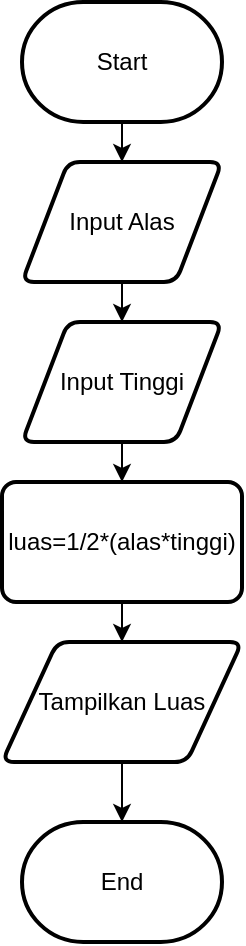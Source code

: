 <mxfile version="21.6.8" type="github" pages="5">
  <diagram name="menghitung luas segitiga" id="02AUiCBUXTpu5wbuscKD">
    <mxGraphModel dx="794" dy="502" grid="1" gridSize="10" guides="1" tooltips="1" connect="1" arrows="1" fold="1" page="1" pageScale="1" pageWidth="827" pageHeight="1169" math="0" shadow="0">
      <root>
        <mxCell id="0" />
        <mxCell id="1" parent="0" />
        <mxCell id="TOHR-k1hnIP0gA2bytH3-19" style="edgeStyle=orthogonalEdgeStyle;rounded=0;orthogonalLoop=1;jettySize=auto;html=1;" parent="1" source="TOHR-k1hnIP0gA2bytH3-12" target="TOHR-k1hnIP0gA2bytH3-16" edge="1">
          <mxGeometry relative="1" as="geometry" />
        </mxCell>
        <mxCell id="TOHR-k1hnIP0gA2bytH3-12" value="Start" style="strokeWidth=2;html=1;shape=mxgraph.flowchart.terminator;whiteSpace=wrap;" parent="1" vertex="1">
          <mxGeometry x="330" y="40" width="100" height="60" as="geometry" />
        </mxCell>
        <mxCell id="TOHR-k1hnIP0gA2bytH3-23" style="edgeStyle=orthogonalEdgeStyle;rounded=0;orthogonalLoop=1;jettySize=auto;html=1;entryX=0.5;entryY=0;entryDx=0;entryDy=0;" parent="1" source="TOHR-k1hnIP0gA2bytH3-14" target="TOHR-k1hnIP0gA2bytH3-24" edge="1">
          <mxGeometry relative="1" as="geometry" />
        </mxCell>
        <mxCell id="TOHR-k1hnIP0gA2bytH3-14" value="luas=1/2*(alas*tinggi)" style="rounded=1;whiteSpace=wrap;html=1;absoluteArcSize=1;arcSize=14;strokeWidth=2;" parent="1" vertex="1">
          <mxGeometry x="320" y="280" width="120" height="60" as="geometry" />
        </mxCell>
        <mxCell id="TOHR-k1hnIP0gA2bytH3-15" value="End" style="strokeWidth=2;html=1;shape=mxgraph.flowchart.terminator;whiteSpace=wrap;" parent="1" vertex="1">
          <mxGeometry x="330" y="450" width="100" height="60" as="geometry" />
        </mxCell>
        <mxCell id="TOHR-k1hnIP0gA2bytH3-21" style="edgeStyle=orthogonalEdgeStyle;rounded=0;orthogonalLoop=1;jettySize=auto;html=1;" parent="1" source="TOHR-k1hnIP0gA2bytH3-16" target="TOHR-k1hnIP0gA2bytH3-17" edge="1">
          <mxGeometry relative="1" as="geometry" />
        </mxCell>
        <mxCell id="TOHR-k1hnIP0gA2bytH3-16" value="Input Alas" style="shape=parallelogram;html=1;strokeWidth=2;perimeter=parallelogramPerimeter;whiteSpace=wrap;rounded=1;arcSize=12;size=0.23;" parent="1" vertex="1">
          <mxGeometry x="330" y="120" width="100" height="60" as="geometry" />
        </mxCell>
        <mxCell id="TOHR-k1hnIP0gA2bytH3-22" style="edgeStyle=orthogonalEdgeStyle;rounded=0;orthogonalLoop=1;jettySize=auto;html=1;" parent="1" source="TOHR-k1hnIP0gA2bytH3-17" target="TOHR-k1hnIP0gA2bytH3-14" edge="1">
          <mxGeometry relative="1" as="geometry" />
        </mxCell>
        <mxCell id="TOHR-k1hnIP0gA2bytH3-17" value="Input Tinggi" style="shape=parallelogram;html=1;strokeWidth=2;perimeter=parallelogramPerimeter;whiteSpace=wrap;rounded=1;arcSize=12;size=0.23;" parent="1" vertex="1">
          <mxGeometry x="330" y="200" width="100" height="60" as="geometry" />
        </mxCell>
        <mxCell id="TOHR-k1hnIP0gA2bytH3-25" style="edgeStyle=orthogonalEdgeStyle;rounded=0;orthogonalLoop=1;jettySize=auto;html=1;" parent="1" source="TOHR-k1hnIP0gA2bytH3-24" target="TOHR-k1hnIP0gA2bytH3-15" edge="1">
          <mxGeometry relative="1" as="geometry" />
        </mxCell>
        <mxCell id="TOHR-k1hnIP0gA2bytH3-24" value="Tampilkan Luas" style="shape=parallelogram;html=1;strokeWidth=2;perimeter=parallelogramPerimeter;whiteSpace=wrap;rounded=1;arcSize=12;size=0.23;" parent="1" vertex="1">
          <mxGeometry x="320" y="360" width="120" height="60" as="geometry" />
        </mxCell>
      </root>
    </mxGraphModel>
  </diagram>
  <diagram id="8VTxvFwr_7CSF54wP58C" name="Memeriksa tahun kabisat">
    <mxGraphModel dx="794" dy="502" grid="1" gridSize="10" guides="1" tooltips="1" connect="1" arrows="1" fold="1" page="1" pageScale="1" pageWidth="827" pageHeight="1169" math="0" shadow="0">
      <root>
        <mxCell id="0" />
        <mxCell id="1" parent="0" />
        <mxCell id="DsSLYKMkiSOnTwV5Oxru-4" style="edgeStyle=orthogonalEdgeStyle;rounded=0;orthogonalLoop=1;jettySize=auto;html=1;" parent="1" source="DsSLYKMkiSOnTwV5Oxru-1" target="DsSLYKMkiSOnTwV5Oxru-2" edge="1">
          <mxGeometry relative="1" as="geometry" />
        </mxCell>
        <mxCell id="DsSLYKMkiSOnTwV5Oxru-1" value="start" style="strokeWidth=2;html=1;shape=mxgraph.flowchart.terminator;whiteSpace=wrap;" parent="1" vertex="1">
          <mxGeometry x="360" y="60" width="100" height="60" as="geometry" />
        </mxCell>
        <mxCell id="DsSLYKMkiSOnTwV5Oxru-5" style="edgeStyle=orthogonalEdgeStyle;rounded=0;orthogonalLoop=1;jettySize=auto;html=1;entryX=0.5;entryY=0;entryDx=0;entryDy=0;entryPerimeter=0;" parent="1" source="DsSLYKMkiSOnTwV5Oxru-2" target="DsSLYKMkiSOnTwV5Oxru-3" edge="1">
          <mxGeometry relative="1" as="geometry" />
        </mxCell>
        <mxCell id="DsSLYKMkiSOnTwV5Oxru-2" value="INPUT tahun" style="shape=parallelogram;html=1;strokeWidth=2;perimeter=parallelogramPerimeter;whiteSpace=wrap;rounded=1;arcSize=12;size=0.23;" parent="1" vertex="1">
          <mxGeometry x="345" y="170" width="130" height="60" as="geometry" />
        </mxCell>
        <mxCell id="DsSLYKMkiSOnTwV5Oxru-7" style="edgeStyle=orthogonalEdgeStyle;rounded=0;orthogonalLoop=1;jettySize=auto;html=1;" parent="1" source="DsSLYKMkiSOnTwV5Oxru-3" target="DsSLYKMkiSOnTwV5Oxru-6" edge="1">
          <mxGeometry relative="1" as="geometry" />
        </mxCell>
        <mxCell id="DsSLYKMkiSOnTwV5Oxru-9" value="False" style="edgeLabel;html=1;align=center;verticalAlign=middle;resizable=0;points=[];" parent="DsSLYKMkiSOnTwV5Oxru-7" vertex="1" connectable="0">
          <mxGeometry x="-0.308" relative="1" as="geometry">
            <mxPoint y="-12" as="offset" />
          </mxGeometry>
        </mxCell>
        <mxCell id="DsSLYKMkiSOnTwV5Oxru-10" style="edgeStyle=orthogonalEdgeStyle;rounded=0;orthogonalLoop=1;jettySize=auto;html=1;" parent="1" source="DsSLYKMkiSOnTwV5Oxru-3" target="DsSLYKMkiSOnTwV5Oxru-8" edge="1">
          <mxGeometry relative="1" as="geometry" />
        </mxCell>
        <mxCell id="DsSLYKMkiSOnTwV5Oxru-11" value="True" style="edgeLabel;html=1;align=center;verticalAlign=middle;resizable=0;points=[];" parent="DsSLYKMkiSOnTwV5Oxru-10" vertex="1" connectable="0">
          <mxGeometry x="-0.302" y="-2" relative="1" as="geometry">
            <mxPoint x="-18" as="offset" />
          </mxGeometry>
        </mxCell>
        <mxCell id="DsSLYKMkiSOnTwV5Oxru-3" value="tahun % 4 === 0" style="strokeWidth=2;html=1;shape=mxgraph.flowchart.decision;whiteSpace=wrap;" parent="1" vertex="1">
          <mxGeometry x="360" y="272" width="100" height="100" as="geometry" />
        </mxCell>
        <mxCell id="RmnDNGgfrQf4xBMAMTiG-1" style="edgeStyle=orthogonalEdgeStyle;rounded=0;orthogonalLoop=1;jettySize=auto;html=1;" edge="1" parent="1" source="DsSLYKMkiSOnTwV5Oxru-6">
          <mxGeometry relative="1" as="geometry">
            <mxPoint x="410" y="510" as="targetPoint" />
            <Array as="points">
              <mxPoint x="590" y="510" />
            </Array>
          </mxGeometry>
        </mxCell>
        <mxCell id="DsSLYKMkiSOnTwV5Oxru-6" value="Bukan Tahun Kabisat" style="shape=parallelogram;html=1;strokeWidth=2;perimeter=parallelogramPerimeter;whiteSpace=wrap;rounded=1;arcSize=12;size=0.23;" parent="1" vertex="1">
          <mxGeometry x="540" y="292" width="100" height="60" as="geometry" />
        </mxCell>
        <mxCell id="DsSLYKMkiSOnTwV5Oxru-13" style="edgeStyle=orthogonalEdgeStyle;rounded=0;orthogonalLoop=1;jettySize=auto;html=1;" parent="1" source="DsSLYKMkiSOnTwV5Oxru-8" target="DsSLYKMkiSOnTwV5Oxru-12" edge="1">
          <mxGeometry relative="1" as="geometry" />
        </mxCell>
        <mxCell id="DsSLYKMkiSOnTwV5Oxru-8" value="Tahun Kabisat" style="shape=parallelogram;html=1;strokeWidth=2;perimeter=parallelogramPerimeter;whiteSpace=wrap;rounded=1;arcSize=12;size=0.23;" parent="1" vertex="1">
          <mxGeometry x="345" y="410" width="130" height="60" as="geometry" />
        </mxCell>
        <mxCell id="DsSLYKMkiSOnTwV5Oxru-12" value="end" style="strokeWidth=2;html=1;shape=mxgraph.flowchart.terminator;whiteSpace=wrap;" parent="1" vertex="1">
          <mxGeometry x="360" y="540" width="100" height="60" as="geometry" />
        </mxCell>
      </root>
    </mxGraphModel>
  </diagram>
  <diagram id="Jne6avahhgXd1REMLqCU" name="mencari nilai maksimum dari tiga bilangan.">
    <mxGraphModel dx="794" dy="502" grid="1" gridSize="10" guides="1" tooltips="1" connect="1" arrows="1" fold="1" page="1" pageScale="1" pageWidth="827" pageHeight="1169" math="0" shadow="0">
      <root>
        <mxCell id="0" />
        <mxCell id="1" parent="0" />
        <mxCell id="a22DYNZ7jK0mMIBT_VQ2-4" style="edgeStyle=orthogonalEdgeStyle;rounded=0;orthogonalLoop=1;jettySize=auto;html=1;entryX=0.5;entryY=0;entryDx=0;entryDy=0;" edge="1" parent="1" source="a22DYNZ7jK0mMIBT_VQ2-1" target="a22DYNZ7jK0mMIBT_VQ2-2">
          <mxGeometry relative="1" as="geometry" />
        </mxCell>
        <mxCell id="a22DYNZ7jK0mMIBT_VQ2-1" value="start" style="strokeWidth=2;html=1;shape=mxgraph.flowchart.terminator;whiteSpace=wrap;" vertex="1" parent="1">
          <mxGeometry x="364" y="90" width="100" height="60" as="geometry" />
        </mxCell>
        <mxCell id="a22DYNZ7jK0mMIBT_VQ2-5" style="edgeStyle=orthogonalEdgeStyle;rounded=0;orthogonalLoop=1;jettySize=auto;html=1;entryX=0.5;entryY=0;entryDx=0;entryDy=0;entryPerimeter=0;" edge="1" parent="1" source="a22DYNZ7jK0mMIBT_VQ2-2" target="a22DYNZ7jK0mMIBT_VQ2-3">
          <mxGeometry relative="1" as="geometry" />
        </mxCell>
        <mxCell id="a22DYNZ7jK0mMIBT_VQ2-2" value="INPUT&lt;br&gt;a b c" style="shape=parallelogram;html=1;strokeWidth=2;perimeter=parallelogramPerimeter;whiteSpace=wrap;rounded=1;arcSize=12;size=0.23;" vertex="1" parent="1">
          <mxGeometry x="364" y="190" width="100" height="60" as="geometry" />
        </mxCell>
        <mxCell id="a22DYNZ7jK0mMIBT_VQ2-7" style="edgeStyle=orthogonalEdgeStyle;rounded=0;orthogonalLoop=1;jettySize=auto;html=1;entryX=0;entryY=0.5;entryDx=0;entryDy=0;" edge="1" parent="1" source="a22DYNZ7jK0mMIBT_VQ2-3" target="a22DYNZ7jK0mMIBT_VQ2-6">
          <mxGeometry relative="1" as="geometry" />
        </mxCell>
        <mxCell id="a22DYNZ7jK0mMIBT_VQ2-12" value="True" style="edgeLabel;html=1;align=center;verticalAlign=middle;resizable=0;points=[];" vertex="1" connectable="0" parent="a22DYNZ7jK0mMIBT_VQ2-7">
          <mxGeometry x="-0.039" y="-3" relative="1" as="geometry">
            <mxPoint y="-13" as="offset" />
          </mxGeometry>
        </mxCell>
        <mxCell id="a22DYNZ7jK0mMIBT_VQ2-13" style="edgeStyle=orthogonalEdgeStyle;rounded=0;orthogonalLoop=1;jettySize=auto;html=1;entryX=0.5;entryY=0;entryDx=0;entryDy=0;entryPerimeter=0;" edge="1" parent="1" source="a22DYNZ7jK0mMIBT_VQ2-3" target="a22DYNZ7jK0mMIBT_VQ2-10">
          <mxGeometry relative="1" as="geometry" />
        </mxCell>
        <mxCell id="a22DYNZ7jK0mMIBT_VQ2-14" value="false" style="edgeLabel;html=1;align=center;verticalAlign=middle;resizable=0;points=[];" vertex="1" connectable="0" parent="a22DYNZ7jK0mMIBT_VQ2-13">
          <mxGeometry x="-0.267" y="-1" relative="1" as="geometry">
            <mxPoint x="-23" as="offset" />
          </mxGeometry>
        </mxCell>
        <mxCell id="a22DYNZ7jK0mMIBT_VQ2-3" value="a&amp;gt;b &amp;amp;&amp;amp; a&amp;gt;c" style="strokeWidth=2;html=1;shape=mxgraph.flowchart.decision;whiteSpace=wrap;" vertex="1" parent="1">
          <mxGeometry x="364" y="280" width="100" height="100" as="geometry" />
        </mxCell>
        <mxCell id="A-4XPLZfIWS83YfoaGdG-9" style="edgeStyle=orthogonalEdgeStyle;rounded=0;orthogonalLoop=1;jettySize=auto;html=1;" edge="1" parent="1">
          <mxGeometry relative="1" as="geometry">
            <mxPoint x="415" y="670" as="targetPoint" />
            <mxPoint x="525" y="360" as="sourcePoint" />
            <Array as="points">
              <mxPoint x="525" y="670" />
            </Array>
          </mxGeometry>
        </mxCell>
        <mxCell id="a22DYNZ7jK0mMIBT_VQ2-6" value="tampil a" style="shape=parallelogram;html=1;strokeWidth=2;perimeter=parallelogramPerimeter;whiteSpace=wrap;rounded=1;arcSize=12;size=0.23;" vertex="1" parent="1">
          <mxGeometry x="500" y="300" width="100" height="60" as="geometry" />
        </mxCell>
        <mxCell id="A-4XPLZfIWS83YfoaGdG-6" style="edgeStyle=orthogonalEdgeStyle;rounded=0;orthogonalLoop=1;jettySize=auto;html=1;entryX=0.5;entryY=0;entryDx=0;entryDy=0;entryPerimeter=0;" edge="1" parent="1" source="a22DYNZ7jK0mMIBT_VQ2-8" target="A-4XPLZfIWS83YfoaGdG-5">
          <mxGeometry relative="1" as="geometry" />
        </mxCell>
        <mxCell id="a22DYNZ7jK0mMIBT_VQ2-8" value="tampil c" style="shape=parallelogram;html=1;strokeWidth=2;perimeter=parallelogramPerimeter;whiteSpace=wrap;rounded=1;arcSize=12;size=0.23;" vertex="1" parent="1">
          <mxGeometry x="364" y="585" width="100" height="60" as="geometry" />
        </mxCell>
        <mxCell id="A-4XPLZfIWS83YfoaGdG-7" style="edgeStyle=orthogonalEdgeStyle;rounded=0;orthogonalLoop=1;jettySize=auto;html=1;" edge="1" parent="1">
          <mxGeometry relative="1" as="geometry">
            <mxPoint x="275" y="520" as="sourcePoint" />
            <mxPoint x="415" y="670" as="targetPoint" />
            <Array as="points">
              <mxPoint x="275" y="670" />
            </Array>
          </mxGeometry>
        </mxCell>
        <mxCell id="a22DYNZ7jK0mMIBT_VQ2-9" value="tampil b" style="shape=parallelogram;html=1;strokeWidth=2;perimeter=parallelogramPerimeter;whiteSpace=wrap;rounded=1;arcSize=12;size=0.23;" vertex="1" parent="1">
          <mxGeometry x="230" y="460" width="100" height="60" as="geometry" />
        </mxCell>
        <mxCell id="A-4XPLZfIWS83YfoaGdG-1" style="edgeStyle=orthogonalEdgeStyle;rounded=0;orthogonalLoop=1;jettySize=auto;html=1;entryX=1;entryY=0.5;entryDx=0;entryDy=0;" edge="1" parent="1" source="a22DYNZ7jK0mMIBT_VQ2-10" target="a22DYNZ7jK0mMIBT_VQ2-9">
          <mxGeometry relative="1" as="geometry" />
        </mxCell>
        <mxCell id="A-4XPLZfIWS83YfoaGdG-2" value="True" style="edgeLabel;html=1;align=center;verticalAlign=middle;resizable=0;points=[];" vertex="1" connectable="0" parent="A-4XPLZfIWS83YfoaGdG-1">
          <mxGeometry x="0.229" y="2" relative="1" as="geometry">
            <mxPoint y="-12" as="offset" />
          </mxGeometry>
        </mxCell>
        <mxCell id="A-4XPLZfIWS83YfoaGdG-3" style="edgeStyle=orthogonalEdgeStyle;rounded=0;orthogonalLoop=1;jettySize=auto;html=1;entryX=0.5;entryY=0;entryDx=0;entryDy=0;" edge="1" parent="1" source="a22DYNZ7jK0mMIBT_VQ2-10" target="a22DYNZ7jK0mMIBT_VQ2-8">
          <mxGeometry relative="1" as="geometry" />
        </mxCell>
        <mxCell id="A-4XPLZfIWS83YfoaGdG-4" value="false" style="edgeLabel;html=1;align=center;verticalAlign=middle;resizable=0;points=[];" vertex="1" connectable="0" parent="A-4XPLZfIWS83YfoaGdG-3">
          <mxGeometry x="-0.04" y="-1" relative="1" as="geometry">
            <mxPoint x="-23" y="-4" as="offset" />
          </mxGeometry>
        </mxCell>
        <mxCell id="a22DYNZ7jK0mMIBT_VQ2-10" value="b&amp;gt;a &amp;amp;&amp;amp; b&amp;gt;c" style="strokeWidth=2;html=1;shape=mxgraph.flowchart.decision;whiteSpace=wrap;" vertex="1" parent="1">
          <mxGeometry x="364" y="440" width="100" height="100" as="geometry" />
        </mxCell>
        <mxCell id="a22DYNZ7jK0mMIBT_VQ2-11" style="edgeStyle=orthogonalEdgeStyle;rounded=0;orthogonalLoop=1;jettySize=auto;html=1;exitX=0.5;exitY=1;exitDx=0;exitDy=0;" edge="1" parent="1" source="a22DYNZ7jK0mMIBT_VQ2-6" target="a22DYNZ7jK0mMIBT_VQ2-6">
          <mxGeometry relative="1" as="geometry" />
        </mxCell>
        <mxCell id="A-4XPLZfIWS83YfoaGdG-5" value="end" style="strokeWidth=2;html=1;shape=mxgraph.flowchart.terminator;whiteSpace=wrap;" vertex="1" parent="1">
          <mxGeometry x="364" y="710" width="100" height="60" as="geometry" />
        </mxCell>
      </root>
    </mxGraphModel>
  </diagram>
  <diagram id="m0BaogjLjCuBq9SJ7uEn" name="menghitung faktorial suatu bilangan.">
    <mxGraphModel dx="794" dy="502" grid="1" gridSize="10" guides="1" tooltips="1" connect="1" arrows="1" fold="1" page="1" pageScale="1" pageWidth="827" pageHeight="1169" math="0" shadow="0">
      <root>
        <mxCell id="0" />
        <mxCell id="1" parent="0" />
        <mxCell id="Kvu-teHSeutlKo2wMnfb-3" style="edgeStyle=orthogonalEdgeStyle;rounded=0;orthogonalLoop=1;jettySize=auto;html=1;" edge="1" parent="1" source="Kvu-teHSeutlKo2wMnfb-1" target="Kvu-teHSeutlKo2wMnfb-2">
          <mxGeometry relative="1" as="geometry" />
        </mxCell>
        <mxCell id="Kvu-teHSeutlKo2wMnfb-1" value="start" style="strokeWidth=2;html=1;shape=mxgraph.flowchart.terminator;whiteSpace=wrap;" vertex="1" parent="1">
          <mxGeometry x="340" y="100" width="100" height="60" as="geometry" />
        </mxCell>
        <mxCell id="Kvu-teHSeutlKo2wMnfb-5" style="edgeStyle=orthogonalEdgeStyle;rounded=0;orthogonalLoop=1;jettySize=auto;html=1;" edge="1" parent="1" source="Kvu-teHSeutlKo2wMnfb-2" target="Kvu-teHSeutlKo2wMnfb-4">
          <mxGeometry relative="1" as="geometry" />
        </mxCell>
        <mxCell id="Kvu-teHSeutlKo2wMnfb-2" value="masukan nilai number" style="shape=parallelogram;html=1;strokeWidth=2;perimeter=parallelogramPerimeter;whiteSpace=wrap;rounded=1;arcSize=12;size=0.23;" vertex="1" parent="1">
          <mxGeometry x="305" y="210" width="170" height="60" as="geometry" />
        </mxCell>
        <mxCell id="Kvu-teHSeutlKo2wMnfb-7" style="edgeStyle=orthogonalEdgeStyle;rounded=0;orthogonalLoop=1;jettySize=auto;html=1;entryX=0;entryY=0.5;entryDx=0;entryDy=0;" edge="1" parent="1" source="Kvu-teHSeutlKo2wMnfb-4" target="Kvu-teHSeutlKo2wMnfb-6">
          <mxGeometry relative="1" as="geometry" />
        </mxCell>
        <mxCell id="Kvu-teHSeutlKo2wMnfb-8" value="true" style="edgeLabel;html=1;align=center;verticalAlign=middle;resizable=0;points=[];" vertex="1" connectable="0" parent="Kvu-teHSeutlKo2wMnfb-7">
          <mxGeometry x="-0.103" y="3" relative="1" as="geometry">
            <mxPoint y="-7" as="offset" />
          </mxGeometry>
        </mxCell>
        <mxCell id="Kvu-teHSeutlKo2wMnfb-16" style="edgeStyle=orthogonalEdgeStyle;rounded=0;orthogonalLoop=1;jettySize=auto;html=1;entryX=0.5;entryY=0;entryDx=0;entryDy=0;" edge="1" parent="1" source="Kvu-teHSeutlKo2wMnfb-4" target="Kvu-teHSeutlKo2wMnfb-15">
          <mxGeometry relative="1" as="geometry" />
        </mxCell>
        <mxCell id="Kvu-teHSeutlKo2wMnfb-20" value="false" style="edgeLabel;html=1;align=center;verticalAlign=middle;resizable=0;points=[];" vertex="1" connectable="0" parent="Kvu-teHSeutlKo2wMnfb-16">
          <mxGeometry x="0.24" relative="1" as="geometry">
            <mxPoint x="-20" as="offset" />
          </mxGeometry>
        </mxCell>
        <mxCell id="Kvu-teHSeutlKo2wMnfb-4" value="number &amp;lt; 0" style="strokeWidth=2;html=1;shape=mxgraph.flowchart.decision;whiteSpace=wrap;" vertex="1" parent="1">
          <mxGeometry x="340" y="310" width="100" height="100" as="geometry" />
        </mxCell>
        <mxCell id="rc_CbUTZWDXXnKJ2g15--5" style="edgeStyle=orthogonalEdgeStyle;rounded=0;orthogonalLoop=1;jettySize=auto;html=1;" edge="1" parent="1" source="Kvu-teHSeutlKo2wMnfb-6">
          <mxGeometry relative="1" as="geometry">
            <mxPoint x="390" y="890.667" as="targetPoint" />
            <Array as="points">
              <mxPoint x="660" y="891" />
            </Array>
          </mxGeometry>
        </mxCell>
        <mxCell id="Kvu-teHSeutlKo2wMnfb-6" value="&quot;Tidak boleh negatif&quot;" style="shape=parallelogram;html=1;strokeWidth=2;perimeter=parallelogramPerimeter;whiteSpace=wrap;rounded=1;arcSize=12;size=0.23;" vertex="1" parent="1">
          <mxGeometry x="600" y="330" width="150" height="60" as="geometry" />
        </mxCell>
        <mxCell id="Kvu-teHSeutlKo2wMnfb-23" style="edgeStyle=orthogonalEdgeStyle;rounded=0;orthogonalLoop=1;jettySize=auto;html=1;entryX=0.5;entryY=0;entryDx=0;entryDy=0;" edge="1" parent="1" source="Kvu-teHSeutlKo2wMnfb-12" target="Kvu-teHSeutlKo2wMnfb-21">
          <mxGeometry relative="1" as="geometry" />
        </mxCell>
        <mxCell id="Kvu-teHSeutlKo2wMnfb-28" value="true" style="edgeLabel;html=1;align=center;verticalAlign=middle;resizable=0;points=[];" vertex="1" connectable="0" parent="Kvu-teHSeutlKo2wMnfb-23">
          <mxGeometry x="-0.1" y="1" relative="1" as="geometry">
            <mxPoint x="9" y="-8" as="offset" />
          </mxGeometry>
        </mxCell>
        <mxCell id="ej-utJQXXBQpEeWPfXjJ-2" style="edgeStyle=orthogonalEdgeStyle;rounded=0;orthogonalLoop=1;jettySize=auto;html=1;" edge="1" parent="1" source="Kvu-teHSeutlKo2wMnfb-12" target="ej-utJQXXBQpEeWPfXjJ-1">
          <mxGeometry relative="1" as="geometry" />
        </mxCell>
        <mxCell id="ej-utJQXXBQpEeWPfXjJ-3" value="false" style="edgeLabel;html=1;align=center;verticalAlign=middle;resizable=0;points=[];" vertex="1" connectable="0" parent="ej-utJQXXBQpEeWPfXjJ-2">
          <mxGeometry x="-0.077" y="4" relative="1" as="geometry">
            <mxPoint x="6" y="-14" as="offset" />
          </mxGeometry>
        </mxCell>
        <mxCell id="Kvu-teHSeutlKo2wMnfb-12" value="i &amp;lt;= number" style="strokeWidth=2;html=1;shape=mxgraph.flowchart.decision;whiteSpace=wrap;" vertex="1" parent="1">
          <mxGeometry x="340" y="630" width="100" height="100" as="geometry" />
        </mxCell>
        <mxCell id="Kvu-teHSeutlKo2wMnfb-26" style="edgeStyle=orthogonalEdgeStyle;rounded=0;orthogonalLoop=1;jettySize=auto;html=1;" edge="1" parent="1" source="Kvu-teHSeutlKo2wMnfb-13">
          <mxGeometry relative="1" as="geometry">
            <mxPoint x="390" y="600" as="targetPoint" />
            <Array as="points">
              <mxPoint x="550" y="600" />
            </Array>
          </mxGeometry>
        </mxCell>
        <mxCell id="Kvu-teHSeutlKo2wMnfb-13" value="i++" style="rounded=1;whiteSpace=wrap;html=1;absoluteArcSize=1;arcSize=14;strokeWidth=2;" vertex="1" parent="1">
          <mxGeometry x="475" y="770" width="100" height="50" as="geometry" />
        </mxCell>
        <mxCell id="Kvu-teHSeutlKo2wMnfb-18" style="edgeStyle=orthogonalEdgeStyle;rounded=0;orthogonalLoop=1;jettySize=auto;html=1;entryX=0.5;entryY=0;entryDx=0;entryDy=0;" edge="1" parent="1" source="Kvu-teHSeutlKo2wMnfb-15" target="Kvu-teHSeutlKo2wMnfb-17">
          <mxGeometry relative="1" as="geometry" />
        </mxCell>
        <mxCell id="Kvu-teHSeutlKo2wMnfb-15" value="faktorial = 1" style="shape=parallelogram;html=1;strokeWidth=2;perimeter=parallelogramPerimeter;whiteSpace=wrap;rounded=1;arcSize=12;size=0.23;" vertex="1" parent="1">
          <mxGeometry x="330" y="440" width="120" height="60" as="geometry" />
        </mxCell>
        <mxCell id="Kvu-teHSeutlKo2wMnfb-19" value="" style="edgeStyle=orthogonalEdgeStyle;rounded=0;orthogonalLoop=1;jettySize=auto;html=1;" edge="1" parent="1" source="Kvu-teHSeutlKo2wMnfb-17" target="Kvu-teHSeutlKo2wMnfb-12">
          <mxGeometry relative="1" as="geometry" />
        </mxCell>
        <mxCell id="Kvu-teHSeutlKo2wMnfb-17" value="i = 1" style="rounded=1;whiteSpace=wrap;html=1;absoluteArcSize=1;arcSize=14;strokeWidth=2;" vertex="1" parent="1">
          <mxGeometry x="340" y="540" width="100" height="50" as="geometry" />
        </mxCell>
        <mxCell id="Kvu-teHSeutlKo2wMnfb-24" style="edgeStyle=orthogonalEdgeStyle;rounded=0;orthogonalLoop=1;jettySize=auto;html=1;entryX=0;entryY=0.5;entryDx=0;entryDy=0;" edge="1" parent="1" source="Kvu-teHSeutlKo2wMnfb-21" target="Kvu-teHSeutlKo2wMnfb-13">
          <mxGeometry relative="1" as="geometry" />
        </mxCell>
        <mxCell id="Kvu-teHSeutlKo2wMnfb-21" value="faktorial *= i" style="rounded=1;whiteSpace=wrap;html=1;absoluteArcSize=1;arcSize=14;strokeWidth=2;" vertex="1" parent="1">
          <mxGeometry x="340" y="770" width="100" height="50" as="geometry" />
        </mxCell>
        <mxCell id="rc_CbUTZWDXXnKJ2g15--3" style="edgeStyle=orthogonalEdgeStyle;rounded=0;orthogonalLoop=1;jettySize=auto;html=1;" edge="1" parent="1" source="ej-utJQXXBQpEeWPfXjJ-1" target="rc_CbUTZWDXXnKJ2g15--2">
          <mxGeometry relative="1" as="geometry">
            <Array as="points">
              <mxPoint x="245" y="840" />
              <mxPoint x="390" y="840" />
            </Array>
          </mxGeometry>
        </mxCell>
        <mxCell id="ej-utJQXXBQpEeWPfXjJ-1" value="hasil faktorial" style="shape=parallelogram;html=1;strokeWidth=2;perimeter=parallelogramPerimeter;whiteSpace=wrap;rounded=1;arcSize=12;size=0.23;" vertex="1" parent="1">
          <mxGeometry x="190" y="650" width="110" height="60" as="geometry" />
        </mxCell>
        <mxCell id="rc_CbUTZWDXXnKJ2g15--2" value="end" style="strokeWidth=2;html=1;shape=mxgraph.flowchart.terminator;whiteSpace=wrap;" vertex="1" parent="1">
          <mxGeometry x="340" y="920" width="100" height="60" as="geometry" />
        </mxCell>
      </root>
    </mxGraphModel>
  </diagram>
  <diagram id="8qfBZJlG48gqhI8ujY1m" name="Halaman-5">
    <mxGraphModel dx="794" dy="502" grid="1" gridSize="10" guides="1" tooltips="1" connect="1" arrows="1" fold="1" page="1" pageScale="1" pageWidth="827" pageHeight="1169" math="0" shadow="0">
      <root>
        <mxCell id="0" />
        <mxCell id="1" parent="0" />
      </root>
    </mxGraphModel>
  </diagram>
</mxfile>
